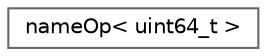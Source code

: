 digraph "Graphical Class Hierarchy"
{
 // LATEX_PDF_SIZE
  bgcolor="transparent";
  edge [fontname=Helvetica,fontsize=10,labelfontname=Helvetica,labelfontsize=10];
  node [fontname=Helvetica,fontsize=10,shape=box,height=0.2,width=0.4];
  rankdir="LR";
  Node0 [id="Node000000",label="nameOp\< uint64_t \>",height=0.2,width=0.4,color="grey40", fillcolor="white", style="filled",URL="$structFoam_1_1nameOp_3_01uint64__t_01_4.html",tooltip=" "];
}
